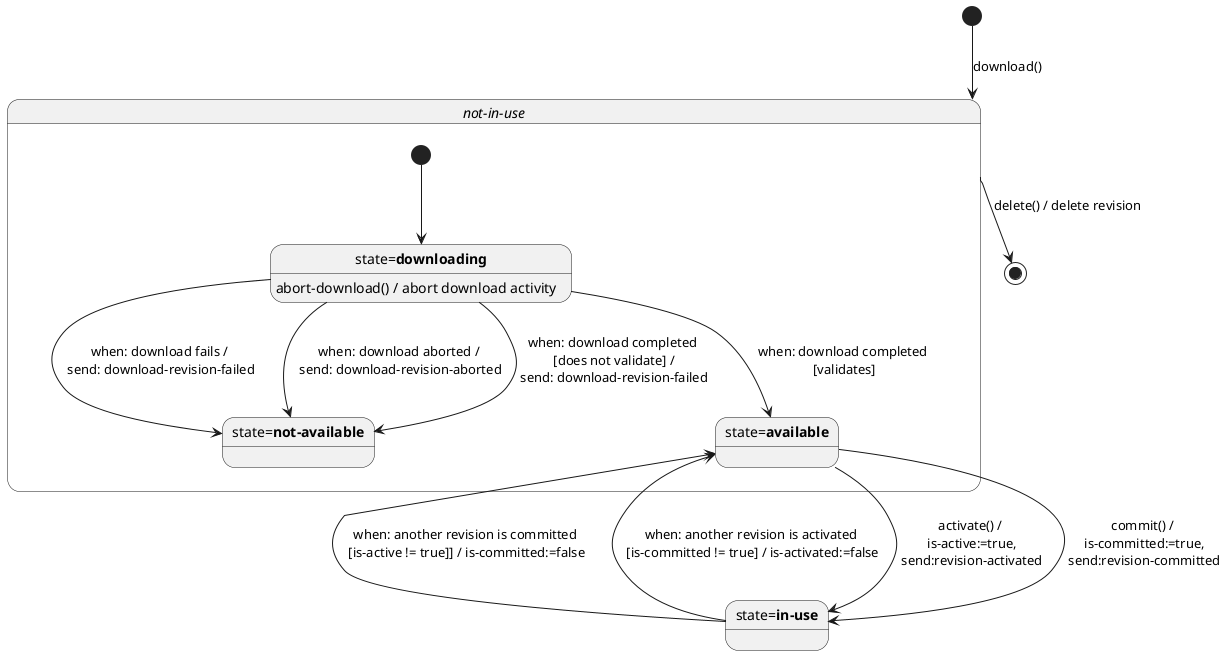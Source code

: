 @startuml

   /'
     This file contains PlantUML source code to generate a UML diagram 
     that defines a state machine of a revision within the Software 
     Management YANG data model.

     Comments or questions about this Broadband Forum PlantUML file
     should be directed to <mailto:help@broadband-forum.org>.

     Editor:      Nick Hancock, ADTRAN

     Editor:      Ludwig Pauwels, Nokia

     PS Leader:   Joey Boyd, ADTRAN

     WA Director: Joey Boyd, ADTRAN

     WA Director: Sven Ooghe, Nokia";

     Copyright (c) 2022, Broadband Forum

     Redistribution and use in source and binary forms, with or
     without modification, are permitted provided that the following
     conditions are met:

     1. Redistributions of source code must retain the above copyright
        notice, this list of conditions and the following disclaimer.

     2. Redistributions in binary form must reproduce the above
        copyright notice, this list of conditions and the following
        disclaimer in the documentation and/or other materials
        provided with the distribution.

     3. Neither the name of the copyright holder nor the names of its
        contributors may be used to endorse or promote products
        derived from this software without specific prior written
        permission.

     THIS SOFTWARE IS PROVIDED BY THE COPYRIGHT HOLDERS AND
     CONTRIBUTORS \"AS IS\" AND ANY EXPRESS OR IMPLIED WARRANTIES,
     INCLUDING, BUT NOT LIMITED TO, THE IMPLIED WARRANTIES OF
     MERCHANTABILITY AND FITNESS FOR A PARTICULAR PURPOSE ARE
     DISCLAIMED. IN NO EVENT SHALL THE COPYRIGHT HOLDER OR
     CONTRIBUTORS BE LIABLE FOR ANY DIRECT, INDIRECT, INCIDENTAL,
     SPECIAL, EXEMPLARY, OR CONSEQUENTIAL DAMAGES (INCLUDING, BUT
     NOT LIMITED TO, PROCUREMENT OF SUBSTITUTE GOODS OR SERVICES;
     LOSS OF USE, DATA, OR PROFITS; OR BUSINESS INTERRUPTION) HOWEVER
     CAUSED AND ON ANY THEORY OF LIABILITY, WHETHER IN CONTRACT,
     STRICT LIABILITY, OR TORT (INCLUDING NEGLIGENCE OR OTHERWISE)
     ARISING IN ANY WAY OUT OF THE USE OF THIS SOFTWARE, EVEN IF
     ADVISED OF THE POSSIBILITY OF SUCH DAMAGE.

     The above license is used as a license under copyright only.
     Please reference the Forum IPR Policy for patent licensing terms
     <https://www.broadband-forum.org/ipr-policy>.

     Any moral rights which are necessary to exercise under the above
     license grant are also deemed granted under this license.

     This version of this PlantUML source code is part of TR-383a5; 
     see the TR itself for full legal notices.";

     revision 2022-03-01 {
       description
         "Amendment 5.
          * Approval Date:    2022-03-01.
          * Publication Date: 2022-03-01.";
       reference
         "TR-383a5: Common YANG Modules
                    <https://www.broadband-forum.org/technical/download/
                             TR-383_Amendment-5.pdf>";
     }
  '/

  ' Workaround a font size issue...
  skinparam StateFontSize Default
  
  state "state=**in-use**" as InUse

  state "//not-in-use//" as NotInUse {
    [*] --> downloading
    state "state=**not-available**" as NotAvailable
    state "state=**downloading**" as downloading
    downloading : abort-download() / abort download activity
    state "state=**available**" as available
    downloading --> NotAvailable : when: download fails /\n send: download-revision-failed
    downloading --> NotAvailable : when: download aborted /\n send: download-revision-aborted
    downloading --> available : when: download completed\n [validates]
    downloading --> NotAvailable : when: download completed\n [does not validate] /\n send: download-revision-failed
    available --> InUse : activate() /\n is-active:=true,\n send:revision-activated
    available --> InUse : commit() /\n is-committed:=true,\n send:revision-committed
    InUse --> available : when: another revision is committed\n [is-active != true]] / is-committed:=false
    InUse --> available : when: another revision is activated\n [is-committed != true] / is-activated:=false
  }

  [*] --> NotInUse : download()
  NotInUse --> [*] : delete() / delete revision
@enduml
